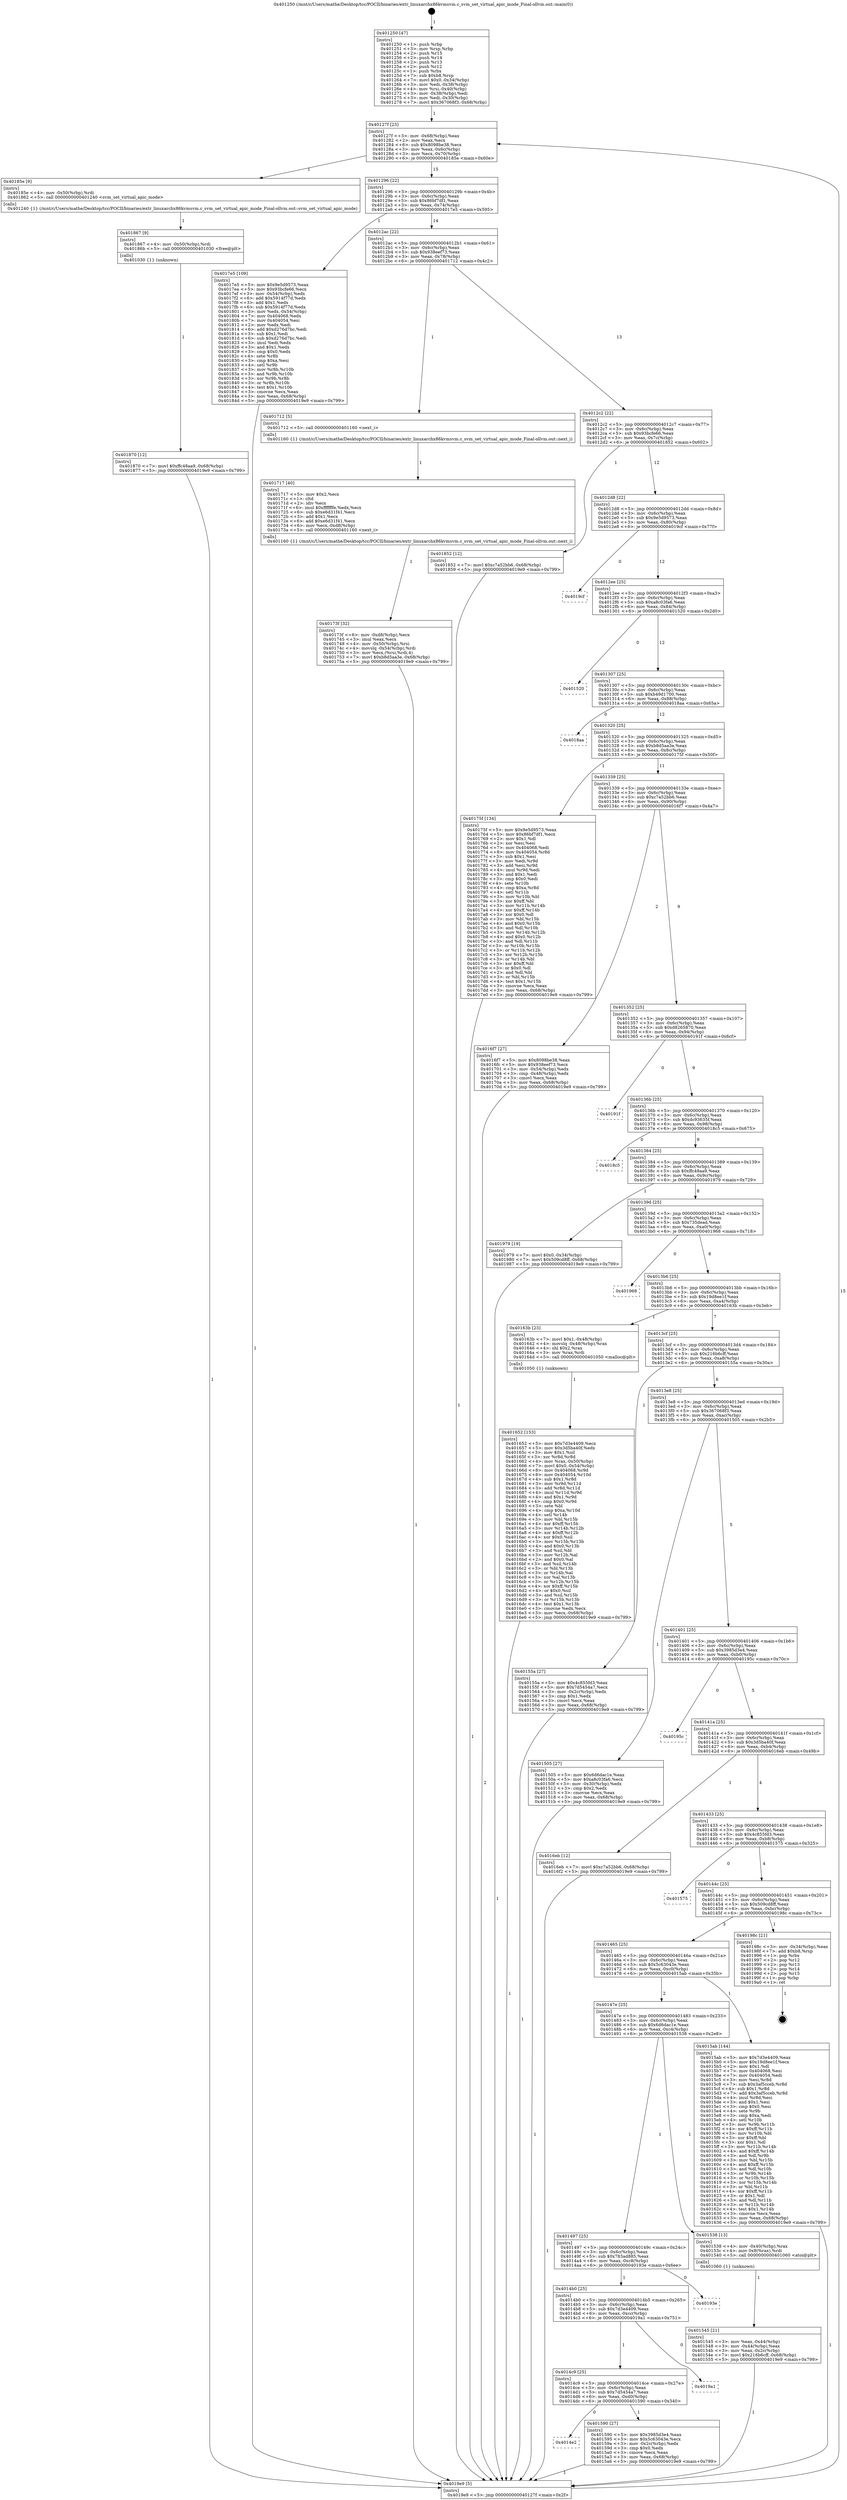 digraph "0x401250" {
  label = "0x401250 (/mnt/c/Users/mathe/Desktop/tcc/POCII/binaries/extr_linuxarchx86kvmsvm.c_svm_set_virtual_apic_mode_Final-ollvm.out::main(0))"
  labelloc = "t"
  node[shape=record]

  Entry [label="",width=0.3,height=0.3,shape=circle,fillcolor=black,style=filled]
  "0x40127f" [label="{
     0x40127f [23]\l
     | [instrs]\l
     &nbsp;&nbsp;0x40127f \<+3\>: mov -0x68(%rbp),%eax\l
     &nbsp;&nbsp;0x401282 \<+2\>: mov %eax,%ecx\l
     &nbsp;&nbsp;0x401284 \<+6\>: sub $0x8098be38,%ecx\l
     &nbsp;&nbsp;0x40128a \<+3\>: mov %eax,-0x6c(%rbp)\l
     &nbsp;&nbsp;0x40128d \<+3\>: mov %ecx,-0x70(%rbp)\l
     &nbsp;&nbsp;0x401290 \<+6\>: je 000000000040185e \<main+0x60e\>\l
  }"]
  "0x40185e" [label="{
     0x40185e [9]\l
     | [instrs]\l
     &nbsp;&nbsp;0x40185e \<+4\>: mov -0x50(%rbp),%rdi\l
     &nbsp;&nbsp;0x401862 \<+5\>: call 0000000000401240 \<svm_set_virtual_apic_mode\>\l
     | [calls]\l
     &nbsp;&nbsp;0x401240 \{1\} (/mnt/c/Users/mathe/Desktop/tcc/POCII/binaries/extr_linuxarchx86kvmsvm.c_svm_set_virtual_apic_mode_Final-ollvm.out::svm_set_virtual_apic_mode)\l
  }"]
  "0x401296" [label="{
     0x401296 [22]\l
     | [instrs]\l
     &nbsp;&nbsp;0x401296 \<+5\>: jmp 000000000040129b \<main+0x4b\>\l
     &nbsp;&nbsp;0x40129b \<+3\>: mov -0x6c(%rbp),%eax\l
     &nbsp;&nbsp;0x40129e \<+5\>: sub $0x86bf7df1,%eax\l
     &nbsp;&nbsp;0x4012a3 \<+3\>: mov %eax,-0x74(%rbp)\l
     &nbsp;&nbsp;0x4012a6 \<+6\>: je 00000000004017e5 \<main+0x595\>\l
  }"]
  Exit [label="",width=0.3,height=0.3,shape=circle,fillcolor=black,style=filled,peripheries=2]
  "0x4017e5" [label="{
     0x4017e5 [109]\l
     | [instrs]\l
     &nbsp;&nbsp;0x4017e5 \<+5\>: mov $0x9e5d9573,%eax\l
     &nbsp;&nbsp;0x4017ea \<+5\>: mov $0x93bcfe66,%ecx\l
     &nbsp;&nbsp;0x4017ef \<+3\>: mov -0x54(%rbp),%edx\l
     &nbsp;&nbsp;0x4017f2 \<+6\>: add $0x5914f77d,%edx\l
     &nbsp;&nbsp;0x4017f8 \<+3\>: add $0x1,%edx\l
     &nbsp;&nbsp;0x4017fb \<+6\>: sub $0x5914f77d,%edx\l
     &nbsp;&nbsp;0x401801 \<+3\>: mov %edx,-0x54(%rbp)\l
     &nbsp;&nbsp;0x401804 \<+7\>: mov 0x404068,%edx\l
     &nbsp;&nbsp;0x40180b \<+7\>: mov 0x404054,%esi\l
     &nbsp;&nbsp;0x401812 \<+2\>: mov %edx,%edi\l
     &nbsp;&nbsp;0x401814 \<+6\>: add $0xd276d7bc,%edi\l
     &nbsp;&nbsp;0x40181a \<+3\>: sub $0x1,%edi\l
     &nbsp;&nbsp;0x40181d \<+6\>: sub $0xd276d7bc,%edi\l
     &nbsp;&nbsp;0x401823 \<+3\>: imul %edi,%edx\l
     &nbsp;&nbsp;0x401826 \<+3\>: and $0x1,%edx\l
     &nbsp;&nbsp;0x401829 \<+3\>: cmp $0x0,%edx\l
     &nbsp;&nbsp;0x40182c \<+4\>: sete %r8b\l
     &nbsp;&nbsp;0x401830 \<+3\>: cmp $0xa,%esi\l
     &nbsp;&nbsp;0x401833 \<+4\>: setl %r9b\l
     &nbsp;&nbsp;0x401837 \<+3\>: mov %r8b,%r10b\l
     &nbsp;&nbsp;0x40183a \<+3\>: and %r9b,%r10b\l
     &nbsp;&nbsp;0x40183d \<+3\>: xor %r9b,%r8b\l
     &nbsp;&nbsp;0x401840 \<+3\>: or %r8b,%r10b\l
     &nbsp;&nbsp;0x401843 \<+4\>: test $0x1,%r10b\l
     &nbsp;&nbsp;0x401847 \<+3\>: cmovne %ecx,%eax\l
     &nbsp;&nbsp;0x40184a \<+3\>: mov %eax,-0x68(%rbp)\l
     &nbsp;&nbsp;0x40184d \<+5\>: jmp 00000000004019e9 \<main+0x799\>\l
  }"]
  "0x4012ac" [label="{
     0x4012ac [22]\l
     | [instrs]\l
     &nbsp;&nbsp;0x4012ac \<+5\>: jmp 00000000004012b1 \<main+0x61\>\l
     &nbsp;&nbsp;0x4012b1 \<+3\>: mov -0x6c(%rbp),%eax\l
     &nbsp;&nbsp;0x4012b4 \<+5\>: sub $0x938eef73,%eax\l
     &nbsp;&nbsp;0x4012b9 \<+3\>: mov %eax,-0x78(%rbp)\l
     &nbsp;&nbsp;0x4012bc \<+6\>: je 0000000000401712 \<main+0x4c2\>\l
  }"]
  "0x401870" [label="{
     0x401870 [12]\l
     | [instrs]\l
     &nbsp;&nbsp;0x401870 \<+7\>: movl $0xffc48aa9,-0x68(%rbp)\l
     &nbsp;&nbsp;0x401877 \<+5\>: jmp 00000000004019e9 \<main+0x799\>\l
  }"]
  "0x401712" [label="{
     0x401712 [5]\l
     | [instrs]\l
     &nbsp;&nbsp;0x401712 \<+5\>: call 0000000000401160 \<next_i\>\l
     | [calls]\l
     &nbsp;&nbsp;0x401160 \{1\} (/mnt/c/Users/mathe/Desktop/tcc/POCII/binaries/extr_linuxarchx86kvmsvm.c_svm_set_virtual_apic_mode_Final-ollvm.out::next_i)\l
  }"]
  "0x4012c2" [label="{
     0x4012c2 [22]\l
     | [instrs]\l
     &nbsp;&nbsp;0x4012c2 \<+5\>: jmp 00000000004012c7 \<main+0x77\>\l
     &nbsp;&nbsp;0x4012c7 \<+3\>: mov -0x6c(%rbp),%eax\l
     &nbsp;&nbsp;0x4012ca \<+5\>: sub $0x93bcfe66,%eax\l
     &nbsp;&nbsp;0x4012cf \<+3\>: mov %eax,-0x7c(%rbp)\l
     &nbsp;&nbsp;0x4012d2 \<+6\>: je 0000000000401852 \<main+0x602\>\l
  }"]
  "0x401867" [label="{
     0x401867 [9]\l
     | [instrs]\l
     &nbsp;&nbsp;0x401867 \<+4\>: mov -0x50(%rbp),%rdi\l
     &nbsp;&nbsp;0x40186b \<+5\>: call 0000000000401030 \<free@plt\>\l
     | [calls]\l
     &nbsp;&nbsp;0x401030 \{1\} (unknown)\l
  }"]
  "0x401852" [label="{
     0x401852 [12]\l
     | [instrs]\l
     &nbsp;&nbsp;0x401852 \<+7\>: movl $0xc7a52bb6,-0x68(%rbp)\l
     &nbsp;&nbsp;0x401859 \<+5\>: jmp 00000000004019e9 \<main+0x799\>\l
  }"]
  "0x4012d8" [label="{
     0x4012d8 [22]\l
     | [instrs]\l
     &nbsp;&nbsp;0x4012d8 \<+5\>: jmp 00000000004012dd \<main+0x8d\>\l
     &nbsp;&nbsp;0x4012dd \<+3\>: mov -0x6c(%rbp),%eax\l
     &nbsp;&nbsp;0x4012e0 \<+5\>: sub $0x9e5d9573,%eax\l
     &nbsp;&nbsp;0x4012e5 \<+3\>: mov %eax,-0x80(%rbp)\l
     &nbsp;&nbsp;0x4012e8 \<+6\>: je 00000000004019cf \<main+0x77f\>\l
  }"]
  "0x40173f" [label="{
     0x40173f [32]\l
     | [instrs]\l
     &nbsp;&nbsp;0x40173f \<+6\>: mov -0xd8(%rbp),%ecx\l
     &nbsp;&nbsp;0x401745 \<+3\>: imul %eax,%ecx\l
     &nbsp;&nbsp;0x401748 \<+4\>: mov -0x50(%rbp),%rsi\l
     &nbsp;&nbsp;0x40174c \<+4\>: movslq -0x54(%rbp),%rdi\l
     &nbsp;&nbsp;0x401750 \<+3\>: mov %ecx,(%rsi,%rdi,4)\l
     &nbsp;&nbsp;0x401753 \<+7\>: movl $0xb8d5aa3e,-0x68(%rbp)\l
     &nbsp;&nbsp;0x40175a \<+5\>: jmp 00000000004019e9 \<main+0x799\>\l
  }"]
  "0x4019cf" [label="{
     0x4019cf\l
  }", style=dashed]
  "0x4012ee" [label="{
     0x4012ee [25]\l
     | [instrs]\l
     &nbsp;&nbsp;0x4012ee \<+5\>: jmp 00000000004012f3 \<main+0xa3\>\l
     &nbsp;&nbsp;0x4012f3 \<+3\>: mov -0x6c(%rbp),%eax\l
     &nbsp;&nbsp;0x4012f6 \<+5\>: sub $0xa8c03fa6,%eax\l
     &nbsp;&nbsp;0x4012fb \<+6\>: mov %eax,-0x84(%rbp)\l
     &nbsp;&nbsp;0x401301 \<+6\>: je 0000000000401520 \<main+0x2d0\>\l
  }"]
  "0x401717" [label="{
     0x401717 [40]\l
     | [instrs]\l
     &nbsp;&nbsp;0x401717 \<+5\>: mov $0x2,%ecx\l
     &nbsp;&nbsp;0x40171c \<+1\>: cltd\l
     &nbsp;&nbsp;0x40171d \<+2\>: idiv %ecx\l
     &nbsp;&nbsp;0x40171f \<+6\>: imul $0xfffffffe,%edx,%ecx\l
     &nbsp;&nbsp;0x401725 \<+6\>: sub $0xe6d31f41,%ecx\l
     &nbsp;&nbsp;0x40172b \<+3\>: add $0x1,%ecx\l
     &nbsp;&nbsp;0x40172e \<+6\>: add $0xe6d31f41,%ecx\l
     &nbsp;&nbsp;0x401734 \<+6\>: mov %ecx,-0xd8(%rbp)\l
     &nbsp;&nbsp;0x40173a \<+5\>: call 0000000000401160 \<next_i\>\l
     | [calls]\l
     &nbsp;&nbsp;0x401160 \{1\} (/mnt/c/Users/mathe/Desktop/tcc/POCII/binaries/extr_linuxarchx86kvmsvm.c_svm_set_virtual_apic_mode_Final-ollvm.out::next_i)\l
  }"]
  "0x401520" [label="{
     0x401520\l
  }", style=dashed]
  "0x401307" [label="{
     0x401307 [25]\l
     | [instrs]\l
     &nbsp;&nbsp;0x401307 \<+5\>: jmp 000000000040130c \<main+0xbc\>\l
     &nbsp;&nbsp;0x40130c \<+3\>: mov -0x6c(%rbp),%eax\l
     &nbsp;&nbsp;0x40130f \<+5\>: sub $0xb49d1700,%eax\l
     &nbsp;&nbsp;0x401314 \<+6\>: mov %eax,-0x88(%rbp)\l
     &nbsp;&nbsp;0x40131a \<+6\>: je 00000000004018aa \<main+0x65a\>\l
  }"]
  "0x401652" [label="{
     0x401652 [153]\l
     | [instrs]\l
     &nbsp;&nbsp;0x401652 \<+5\>: mov $0x7d3e4409,%ecx\l
     &nbsp;&nbsp;0x401657 \<+5\>: mov $0x3d5ba40f,%edx\l
     &nbsp;&nbsp;0x40165c \<+3\>: mov $0x1,%sil\l
     &nbsp;&nbsp;0x40165f \<+3\>: xor %r8d,%r8d\l
     &nbsp;&nbsp;0x401662 \<+4\>: mov %rax,-0x50(%rbp)\l
     &nbsp;&nbsp;0x401666 \<+7\>: movl $0x0,-0x54(%rbp)\l
     &nbsp;&nbsp;0x40166d \<+8\>: mov 0x404068,%r9d\l
     &nbsp;&nbsp;0x401675 \<+8\>: mov 0x404054,%r10d\l
     &nbsp;&nbsp;0x40167d \<+4\>: sub $0x1,%r8d\l
     &nbsp;&nbsp;0x401681 \<+3\>: mov %r9d,%r11d\l
     &nbsp;&nbsp;0x401684 \<+3\>: add %r8d,%r11d\l
     &nbsp;&nbsp;0x401687 \<+4\>: imul %r11d,%r9d\l
     &nbsp;&nbsp;0x40168b \<+4\>: and $0x1,%r9d\l
     &nbsp;&nbsp;0x40168f \<+4\>: cmp $0x0,%r9d\l
     &nbsp;&nbsp;0x401693 \<+3\>: sete %bl\l
     &nbsp;&nbsp;0x401696 \<+4\>: cmp $0xa,%r10d\l
     &nbsp;&nbsp;0x40169a \<+4\>: setl %r14b\l
     &nbsp;&nbsp;0x40169e \<+3\>: mov %bl,%r15b\l
     &nbsp;&nbsp;0x4016a1 \<+4\>: xor $0xff,%r15b\l
     &nbsp;&nbsp;0x4016a5 \<+3\>: mov %r14b,%r12b\l
     &nbsp;&nbsp;0x4016a8 \<+4\>: xor $0xff,%r12b\l
     &nbsp;&nbsp;0x4016ac \<+4\>: xor $0x0,%sil\l
     &nbsp;&nbsp;0x4016b0 \<+3\>: mov %r15b,%r13b\l
     &nbsp;&nbsp;0x4016b3 \<+4\>: and $0x0,%r13b\l
     &nbsp;&nbsp;0x4016b7 \<+3\>: and %sil,%bl\l
     &nbsp;&nbsp;0x4016ba \<+3\>: mov %r12b,%al\l
     &nbsp;&nbsp;0x4016bd \<+2\>: and $0x0,%al\l
     &nbsp;&nbsp;0x4016bf \<+3\>: and %sil,%r14b\l
     &nbsp;&nbsp;0x4016c2 \<+3\>: or %bl,%r13b\l
     &nbsp;&nbsp;0x4016c5 \<+3\>: or %r14b,%al\l
     &nbsp;&nbsp;0x4016c8 \<+3\>: xor %al,%r13b\l
     &nbsp;&nbsp;0x4016cb \<+3\>: or %r12b,%r15b\l
     &nbsp;&nbsp;0x4016ce \<+4\>: xor $0xff,%r15b\l
     &nbsp;&nbsp;0x4016d2 \<+4\>: or $0x0,%sil\l
     &nbsp;&nbsp;0x4016d6 \<+3\>: and %sil,%r15b\l
     &nbsp;&nbsp;0x4016d9 \<+3\>: or %r15b,%r13b\l
     &nbsp;&nbsp;0x4016dc \<+4\>: test $0x1,%r13b\l
     &nbsp;&nbsp;0x4016e0 \<+3\>: cmovne %edx,%ecx\l
     &nbsp;&nbsp;0x4016e3 \<+3\>: mov %ecx,-0x68(%rbp)\l
     &nbsp;&nbsp;0x4016e6 \<+5\>: jmp 00000000004019e9 \<main+0x799\>\l
  }"]
  "0x4018aa" [label="{
     0x4018aa\l
  }", style=dashed]
  "0x401320" [label="{
     0x401320 [25]\l
     | [instrs]\l
     &nbsp;&nbsp;0x401320 \<+5\>: jmp 0000000000401325 \<main+0xd5\>\l
     &nbsp;&nbsp;0x401325 \<+3\>: mov -0x6c(%rbp),%eax\l
     &nbsp;&nbsp;0x401328 \<+5\>: sub $0xb8d5aa3e,%eax\l
     &nbsp;&nbsp;0x40132d \<+6\>: mov %eax,-0x8c(%rbp)\l
     &nbsp;&nbsp;0x401333 \<+6\>: je 000000000040175f \<main+0x50f\>\l
  }"]
  "0x4014e2" [label="{
     0x4014e2\l
  }", style=dashed]
  "0x40175f" [label="{
     0x40175f [134]\l
     | [instrs]\l
     &nbsp;&nbsp;0x40175f \<+5\>: mov $0x9e5d9573,%eax\l
     &nbsp;&nbsp;0x401764 \<+5\>: mov $0x86bf7df1,%ecx\l
     &nbsp;&nbsp;0x401769 \<+2\>: mov $0x1,%dl\l
     &nbsp;&nbsp;0x40176b \<+2\>: xor %esi,%esi\l
     &nbsp;&nbsp;0x40176d \<+7\>: mov 0x404068,%edi\l
     &nbsp;&nbsp;0x401774 \<+8\>: mov 0x404054,%r8d\l
     &nbsp;&nbsp;0x40177c \<+3\>: sub $0x1,%esi\l
     &nbsp;&nbsp;0x40177f \<+3\>: mov %edi,%r9d\l
     &nbsp;&nbsp;0x401782 \<+3\>: add %esi,%r9d\l
     &nbsp;&nbsp;0x401785 \<+4\>: imul %r9d,%edi\l
     &nbsp;&nbsp;0x401789 \<+3\>: and $0x1,%edi\l
     &nbsp;&nbsp;0x40178c \<+3\>: cmp $0x0,%edi\l
     &nbsp;&nbsp;0x40178f \<+4\>: sete %r10b\l
     &nbsp;&nbsp;0x401793 \<+4\>: cmp $0xa,%r8d\l
     &nbsp;&nbsp;0x401797 \<+4\>: setl %r11b\l
     &nbsp;&nbsp;0x40179b \<+3\>: mov %r10b,%bl\l
     &nbsp;&nbsp;0x40179e \<+3\>: xor $0xff,%bl\l
     &nbsp;&nbsp;0x4017a1 \<+3\>: mov %r11b,%r14b\l
     &nbsp;&nbsp;0x4017a4 \<+4\>: xor $0xff,%r14b\l
     &nbsp;&nbsp;0x4017a8 \<+3\>: xor $0x0,%dl\l
     &nbsp;&nbsp;0x4017ab \<+3\>: mov %bl,%r15b\l
     &nbsp;&nbsp;0x4017ae \<+4\>: and $0x0,%r15b\l
     &nbsp;&nbsp;0x4017b2 \<+3\>: and %dl,%r10b\l
     &nbsp;&nbsp;0x4017b5 \<+3\>: mov %r14b,%r12b\l
     &nbsp;&nbsp;0x4017b8 \<+4\>: and $0x0,%r12b\l
     &nbsp;&nbsp;0x4017bc \<+3\>: and %dl,%r11b\l
     &nbsp;&nbsp;0x4017bf \<+3\>: or %r10b,%r15b\l
     &nbsp;&nbsp;0x4017c2 \<+3\>: or %r11b,%r12b\l
     &nbsp;&nbsp;0x4017c5 \<+3\>: xor %r12b,%r15b\l
     &nbsp;&nbsp;0x4017c8 \<+3\>: or %r14b,%bl\l
     &nbsp;&nbsp;0x4017cb \<+3\>: xor $0xff,%bl\l
     &nbsp;&nbsp;0x4017ce \<+3\>: or $0x0,%dl\l
     &nbsp;&nbsp;0x4017d1 \<+2\>: and %dl,%bl\l
     &nbsp;&nbsp;0x4017d3 \<+3\>: or %bl,%r15b\l
     &nbsp;&nbsp;0x4017d6 \<+4\>: test $0x1,%r15b\l
     &nbsp;&nbsp;0x4017da \<+3\>: cmovne %ecx,%eax\l
     &nbsp;&nbsp;0x4017dd \<+3\>: mov %eax,-0x68(%rbp)\l
     &nbsp;&nbsp;0x4017e0 \<+5\>: jmp 00000000004019e9 \<main+0x799\>\l
  }"]
  "0x401339" [label="{
     0x401339 [25]\l
     | [instrs]\l
     &nbsp;&nbsp;0x401339 \<+5\>: jmp 000000000040133e \<main+0xee\>\l
     &nbsp;&nbsp;0x40133e \<+3\>: mov -0x6c(%rbp),%eax\l
     &nbsp;&nbsp;0x401341 \<+5\>: sub $0xc7a52bb6,%eax\l
     &nbsp;&nbsp;0x401346 \<+6\>: mov %eax,-0x90(%rbp)\l
     &nbsp;&nbsp;0x40134c \<+6\>: je 00000000004016f7 \<main+0x4a7\>\l
  }"]
  "0x401590" [label="{
     0x401590 [27]\l
     | [instrs]\l
     &nbsp;&nbsp;0x401590 \<+5\>: mov $0x3985d3e4,%eax\l
     &nbsp;&nbsp;0x401595 \<+5\>: mov $0x5c63043e,%ecx\l
     &nbsp;&nbsp;0x40159a \<+3\>: mov -0x2c(%rbp),%edx\l
     &nbsp;&nbsp;0x40159d \<+3\>: cmp $0x0,%edx\l
     &nbsp;&nbsp;0x4015a0 \<+3\>: cmove %ecx,%eax\l
     &nbsp;&nbsp;0x4015a3 \<+3\>: mov %eax,-0x68(%rbp)\l
     &nbsp;&nbsp;0x4015a6 \<+5\>: jmp 00000000004019e9 \<main+0x799\>\l
  }"]
  "0x4016f7" [label="{
     0x4016f7 [27]\l
     | [instrs]\l
     &nbsp;&nbsp;0x4016f7 \<+5\>: mov $0x8098be38,%eax\l
     &nbsp;&nbsp;0x4016fc \<+5\>: mov $0x938eef73,%ecx\l
     &nbsp;&nbsp;0x401701 \<+3\>: mov -0x54(%rbp),%edx\l
     &nbsp;&nbsp;0x401704 \<+3\>: cmp -0x48(%rbp),%edx\l
     &nbsp;&nbsp;0x401707 \<+3\>: cmovl %ecx,%eax\l
     &nbsp;&nbsp;0x40170a \<+3\>: mov %eax,-0x68(%rbp)\l
     &nbsp;&nbsp;0x40170d \<+5\>: jmp 00000000004019e9 \<main+0x799\>\l
  }"]
  "0x401352" [label="{
     0x401352 [25]\l
     | [instrs]\l
     &nbsp;&nbsp;0x401352 \<+5\>: jmp 0000000000401357 \<main+0x107\>\l
     &nbsp;&nbsp;0x401357 \<+3\>: mov -0x6c(%rbp),%eax\l
     &nbsp;&nbsp;0x40135a \<+5\>: sub $0xd8265870,%eax\l
     &nbsp;&nbsp;0x40135f \<+6\>: mov %eax,-0x94(%rbp)\l
     &nbsp;&nbsp;0x401365 \<+6\>: je 000000000040191f \<main+0x6cf\>\l
  }"]
  "0x4014c9" [label="{
     0x4014c9 [25]\l
     | [instrs]\l
     &nbsp;&nbsp;0x4014c9 \<+5\>: jmp 00000000004014ce \<main+0x27e\>\l
     &nbsp;&nbsp;0x4014ce \<+3\>: mov -0x6c(%rbp),%eax\l
     &nbsp;&nbsp;0x4014d1 \<+5\>: sub $0x7d5454a7,%eax\l
     &nbsp;&nbsp;0x4014d6 \<+6\>: mov %eax,-0xd0(%rbp)\l
     &nbsp;&nbsp;0x4014dc \<+6\>: je 0000000000401590 \<main+0x340\>\l
  }"]
  "0x40191f" [label="{
     0x40191f\l
  }", style=dashed]
  "0x40136b" [label="{
     0x40136b [25]\l
     | [instrs]\l
     &nbsp;&nbsp;0x40136b \<+5\>: jmp 0000000000401370 \<main+0x120\>\l
     &nbsp;&nbsp;0x401370 \<+3\>: mov -0x6c(%rbp),%eax\l
     &nbsp;&nbsp;0x401373 \<+5\>: sub $0xdc93635f,%eax\l
     &nbsp;&nbsp;0x401378 \<+6\>: mov %eax,-0x98(%rbp)\l
     &nbsp;&nbsp;0x40137e \<+6\>: je 00000000004018c5 \<main+0x675\>\l
  }"]
  "0x4019a1" [label="{
     0x4019a1\l
  }", style=dashed]
  "0x4018c5" [label="{
     0x4018c5\l
  }", style=dashed]
  "0x401384" [label="{
     0x401384 [25]\l
     | [instrs]\l
     &nbsp;&nbsp;0x401384 \<+5\>: jmp 0000000000401389 \<main+0x139\>\l
     &nbsp;&nbsp;0x401389 \<+3\>: mov -0x6c(%rbp),%eax\l
     &nbsp;&nbsp;0x40138c \<+5\>: sub $0xffc48aa9,%eax\l
     &nbsp;&nbsp;0x401391 \<+6\>: mov %eax,-0x9c(%rbp)\l
     &nbsp;&nbsp;0x401397 \<+6\>: je 0000000000401979 \<main+0x729\>\l
  }"]
  "0x4014b0" [label="{
     0x4014b0 [25]\l
     | [instrs]\l
     &nbsp;&nbsp;0x4014b0 \<+5\>: jmp 00000000004014b5 \<main+0x265\>\l
     &nbsp;&nbsp;0x4014b5 \<+3\>: mov -0x6c(%rbp),%eax\l
     &nbsp;&nbsp;0x4014b8 \<+5\>: sub $0x7d3e4409,%eax\l
     &nbsp;&nbsp;0x4014bd \<+6\>: mov %eax,-0xcc(%rbp)\l
     &nbsp;&nbsp;0x4014c3 \<+6\>: je 00000000004019a1 \<main+0x751\>\l
  }"]
  "0x401979" [label="{
     0x401979 [19]\l
     | [instrs]\l
     &nbsp;&nbsp;0x401979 \<+7\>: movl $0x0,-0x34(%rbp)\l
     &nbsp;&nbsp;0x401980 \<+7\>: movl $0x509cd8ff,-0x68(%rbp)\l
     &nbsp;&nbsp;0x401987 \<+5\>: jmp 00000000004019e9 \<main+0x799\>\l
  }"]
  "0x40139d" [label="{
     0x40139d [25]\l
     | [instrs]\l
     &nbsp;&nbsp;0x40139d \<+5\>: jmp 00000000004013a2 \<main+0x152\>\l
     &nbsp;&nbsp;0x4013a2 \<+3\>: mov -0x6c(%rbp),%eax\l
     &nbsp;&nbsp;0x4013a5 \<+5\>: sub $0x735dead,%eax\l
     &nbsp;&nbsp;0x4013aa \<+6\>: mov %eax,-0xa0(%rbp)\l
     &nbsp;&nbsp;0x4013b0 \<+6\>: je 0000000000401968 \<main+0x718\>\l
  }"]
  "0x40193e" [label="{
     0x40193e\l
  }", style=dashed]
  "0x401968" [label="{
     0x401968\l
  }", style=dashed]
  "0x4013b6" [label="{
     0x4013b6 [25]\l
     | [instrs]\l
     &nbsp;&nbsp;0x4013b6 \<+5\>: jmp 00000000004013bb \<main+0x16b\>\l
     &nbsp;&nbsp;0x4013bb \<+3\>: mov -0x6c(%rbp),%eax\l
     &nbsp;&nbsp;0x4013be \<+5\>: sub $0x19d8ee1f,%eax\l
     &nbsp;&nbsp;0x4013c3 \<+6\>: mov %eax,-0xa4(%rbp)\l
     &nbsp;&nbsp;0x4013c9 \<+6\>: je 000000000040163b \<main+0x3eb\>\l
  }"]
  "0x401545" [label="{
     0x401545 [21]\l
     | [instrs]\l
     &nbsp;&nbsp;0x401545 \<+3\>: mov %eax,-0x44(%rbp)\l
     &nbsp;&nbsp;0x401548 \<+3\>: mov -0x44(%rbp),%eax\l
     &nbsp;&nbsp;0x40154b \<+3\>: mov %eax,-0x2c(%rbp)\l
     &nbsp;&nbsp;0x40154e \<+7\>: movl $0x216b6cff,-0x68(%rbp)\l
     &nbsp;&nbsp;0x401555 \<+5\>: jmp 00000000004019e9 \<main+0x799\>\l
  }"]
  "0x40163b" [label="{
     0x40163b [23]\l
     | [instrs]\l
     &nbsp;&nbsp;0x40163b \<+7\>: movl $0x1,-0x48(%rbp)\l
     &nbsp;&nbsp;0x401642 \<+4\>: movslq -0x48(%rbp),%rax\l
     &nbsp;&nbsp;0x401646 \<+4\>: shl $0x2,%rax\l
     &nbsp;&nbsp;0x40164a \<+3\>: mov %rax,%rdi\l
     &nbsp;&nbsp;0x40164d \<+5\>: call 0000000000401050 \<malloc@plt\>\l
     | [calls]\l
     &nbsp;&nbsp;0x401050 \{1\} (unknown)\l
  }"]
  "0x4013cf" [label="{
     0x4013cf [25]\l
     | [instrs]\l
     &nbsp;&nbsp;0x4013cf \<+5\>: jmp 00000000004013d4 \<main+0x184\>\l
     &nbsp;&nbsp;0x4013d4 \<+3\>: mov -0x6c(%rbp),%eax\l
     &nbsp;&nbsp;0x4013d7 \<+5\>: sub $0x216b6cff,%eax\l
     &nbsp;&nbsp;0x4013dc \<+6\>: mov %eax,-0xa8(%rbp)\l
     &nbsp;&nbsp;0x4013e2 \<+6\>: je 000000000040155a \<main+0x30a\>\l
  }"]
  "0x401497" [label="{
     0x401497 [25]\l
     | [instrs]\l
     &nbsp;&nbsp;0x401497 \<+5\>: jmp 000000000040149c \<main+0x24c\>\l
     &nbsp;&nbsp;0x40149c \<+3\>: mov -0x6c(%rbp),%eax\l
     &nbsp;&nbsp;0x40149f \<+5\>: sub $0x783ad885,%eax\l
     &nbsp;&nbsp;0x4014a4 \<+6\>: mov %eax,-0xc8(%rbp)\l
     &nbsp;&nbsp;0x4014aa \<+6\>: je 000000000040193e \<main+0x6ee\>\l
  }"]
  "0x40155a" [label="{
     0x40155a [27]\l
     | [instrs]\l
     &nbsp;&nbsp;0x40155a \<+5\>: mov $0x4c855fd3,%eax\l
     &nbsp;&nbsp;0x40155f \<+5\>: mov $0x7d5454a7,%ecx\l
     &nbsp;&nbsp;0x401564 \<+3\>: mov -0x2c(%rbp),%edx\l
     &nbsp;&nbsp;0x401567 \<+3\>: cmp $0x1,%edx\l
     &nbsp;&nbsp;0x40156a \<+3\>: cmovl %ecx,%eax\l
     &nbsp;&nbsp;0x40156d \<+3\>: mov %eax,-0x68(%rbp)\l
     &nbsp;&nbsp;0x401570 \<+5\>: jmp 00000000004019e9 \<main+0x799\>\l
  }"]
  "0x4013e8" [label="{
     0x4013e8 [25]\l
     | [instrs]\l
     &nbsp;&nbsp;0x4013e8 \<+5\>: jmp 00000000004013ed \<main+0x19d\>\l
     &nbsp;&nbsp;0x4013ed \<+3\>: mov -0x6c(%rbp),%eax\l
     &nbsp;&nbsp;0x4013f0 \<+5\>: sub $0x367068f3,%eax\l
     &nbsp;&nbsp;0x4013f5 \<+6\>: mov %eax,-0xac(%rbp)\l
     &nbsp;&nbsp;0x4013fb \<+6\>: je 0000000000401505 \<main+0x2b5\>\l
  }"]
  "0x401538" [label="{
     0x401538 [13]\l
     | [instrs]\l
     &nbsp;&nbsp;0x401538 \<+4\>: mov -0x40(%rbp),%rax\l
     &nbsp;&nbsp;0x40153c \<+4\>: mov 0x8(%rax),%rdi\l
     &nbsp;&nbsp;0x401540 \<+5\>: call 0000000000401060 \<atoi@plt\>\l
     | [calls]\l
     &nbsp;&nbsp;0x401060 \{1\} (unknown)\l
  }"]
  "0x401505" [label="{
     0x401505 [27]\l
     | [instrs]\l
     &nbsp;&nbsp;0x401505 \<+5\>: mov $0x6d6dac1e,%eax\l
     &nbsp;&nbsp;0x40150a \<+5\>: mov $0xa8c03fa6,%ecx\l
     &nbsp;&nbsp;0x40150f \<+3\>: mov -0x30(%rbp),%edx\l
     &nbsp;&nbsp;0x401512 \<+3\>: cmp $0x2,%edx\l
     &nbsp;&nbsp;0x401515 \<+3\>: cmovne %ecx,%eax\l
     &nbsp;&nbsp;0x401518 \<+3\>: mov %eax,-0x68(%rbp)\l
     &nbsp;&nbsp;0x40151b \<+5\>: jmp 00000000004019e9 \<main+0x799\>\l
  }"]
  "0x401401" [label="{
     0x401401 [25]\l
     | [instrs]\l
     &nbsp;&nbsp;0x401401 \<+5\>: jmp 0000000000401406 \<main+0x1b6\>\l
     &nbsp;&nbsp;0x401406 \<+3\>: mov -0x6c(%rbp),%eax\l
     &nbsp;&nbsp;0x401409 \<+5\>: sub $0x3985d3e4,%eax\l
     &nbsp;&nbsp;0x40140e \<+6\>: mov %eax,-0xb0(%rbp)\l
     &nbsp;&nbsp;0x401414 \<+6\>: je 000000000040195c \<main+0x70c\>\l
  }"]
  "0x4019e9" [label="{
     0x4019e9 [5]\l
     | [instrs]\l
     &nbsp;&nbsp;0x4019e9 \<+5\>: jmp 000000000040127f \<main+0x2f\>\l
  }"]
  "0x401250" [label="{
     0x401250 [47]\l
     | [instrs]\l
     &nbsp;&nbsp;0x401250 \<+1\>: push %rbp\l
     &nbsp;&nbsp;0x401251 \<+3\>: mov %rsp,%rbp\l
     &nbsp;&nbsp;0x401254 \<+2\>: push %r15\l
     &nbsp;&nbsp;0x401256 \<+2\>: push %r14\l
     &nbsp;&nbsp;0x401258 \<+2\>: push %r13\l
     &nbsp;&nbsp;0x40125a \<+2\>: push %r12\l
     &nbsp;&nbsp;0x40125c \<+1\>: push %rbx\l
     &nbsp;&nbsp;0x40125d \<+7\>: sub $0xb8,%rsp\l
     &nbsp;&nbsp;0x401264 \<+7\>: movl $0x0,-0x34(%rbp)\l
     &nbsp;&nbsp;0x40126b \<+3\>: mov %edi,-0x38(%rbp)\l
     &nbsp;&nbsp;0x40126e \<+4\>: mov %rsi,-0x40(%rbp)\l
     &nbsp;&nbsp;0x401272 \<+3\>: mov -0x38(%rbp),%edi\l
     &nbsp;&nbsp;0x401275 \<+3\>: mov %edi,-0x30(%rbp)\l
     &nbsp;&nbsp;0x401278 \<+7\>: movl $0x367068f3,-0x68(%rbp)\l
  }"]
  "0x40147e" [label="{
     0x40147e [25]\l
     | [instrs]\l
     &nbsp;&nbsp;0x40147e \<+5\>: jmp 0000000000401483 \<main+0x233\>\l
     &nbsp;&nbsp;0x401483 \<+3\>: mov -0x6c(%rbp),%eax\l
     &nbsp;&nbsp;0x401486 \<+5\>: sub $0x6d6dac1e,%eax\l
     &nbsp;&nbsp;0x40148b \<+6\>: mov %eax,-0xc4(%rbp)\l
     &nbsp;&nbsp;0x401491 \<+6\>: je 0000000000401538 \<main+0x2e8\>\l
  }"]
  "0x40195c" [label="{
     0x40195c\l
  }", style=dashed]
  "0x40141a" [label="{
     0x40141a [25]\l
     | [instrs]\l
     &nbsp;&nbsp;0x40141a \<+5\>: jmp 000000000040141f \<main+0x1cf\>\l
     &nbsp;&nbsp;0x40141f \<+3\>: mov -0x6c(%rbp),%eax\l
     &nbsp;&nbsp;0x401422 \<+5\>: sub $0x3d5ba40f,%eax\l
     &nbsp;&nbsp;0x401427 \<+6\>: mov %eax,-0xb4(%rbp)\l
     &nbsp;&nbsp;0x40142d \<+6\>: je 00000000004016eb \<main+0x49b\>\l
  }"]
  "0x4015ab" [label="{
     0x4015ab [144]\l
     | [instrs]\l
     &nbsp;&nbsp;0x4015ab \<+5\>: mov $0x7d3e4409,%eax\l
     &nbsp;&nbsp;0x4015b0 \<+5\>: mov $0x19d8ee1f,%ecx\l
     &nbsp;&nbsp;0x4015b5 \<+2\>: mov $0x1,%dl\l
     &nbsp;&nbsp;0x4015b7 \<+7\>: mov 0x404068,%esi\l
     &nbsp;&nbsp;0x4015be \<+7\>: mov 0x404054,%edi\l
     &nbsp;&nbsp;0x4015c5 \<+3\>: mov %esi,%r8d\l
     &nbsp;&nbsp;0x4015c8 \<+7\>: sub $0x3af5cceb,%r8d\l
     &nbsp;&nbsp;0x4015cf \<+4\>: sub $0x1,%r8d\l
     &nbsp;&nbsp;0x4015d3 \<+7\>: add $0x3af5cceb,%r8d\l
     &nbsp;&nbsp;0x4015da \<+4\>: imul %r8d,%esi\l
     &nbsp;&nbsp;0x4015de \<+3\>: and $0x1,%esi\l
     &nbsp;&nbsp;0x4015e1 \<+3\>: cmp $0x0,%esi\l
     &nbsp;&nbsp;0x4015e4 \<+4\>: sete %r9b\l
     &nbsp;&nbsp;0x4015e8 \<+3\>: cmp $0xa,%edi\l
     &nbsp;&nbsp;0x4015eb \<+4\>: setl %r10b\l
     &nbsp;&nbsp;0x4015ef \<+3\>: mov %r9b,%r11b\l
     &nbsp;&nbsp;0x4015f2 \<+4\>: xor $0xff,%r11b\l
     &nbsp;&nbsp;0x4015f6 \<+3\>: mov %r10b,%bl\l
     &nbsp;&nbsp;0x4015f9 \<+3\>: xor $0xff,%bl\l
     &nbsp;&nbsp;0x4015fc \<+3\>: xor $0x1,%dl\l
     &nbsp;&nbsp;0x4015ff \<+3\>: mov %r11b,%r14b\l
     &nbsp;&nbsp;0x401602 \<+4\>: and $0xff,%r14b\l
     &nbsp;&nbsp;0x401606 \<+3\>: and %dl,%r9b\l
     &nbsp;&nbsp;0x401609 \<+3\>: mov %bl,%r15b\l
     &nbsp;&nbsp;0x40160c \<+4\>: and $0xff,%r15b\l
     &nbsp;&nbsp;0x401610 \<+3\>: and %dl,%r10b\l
     &nbsp;&nbsp;0x401613 \<+3\>: or %r9b,%r14b\l
     &nbsp;&nbsp;0x401616 \<+3\>: or %r10b,%r15b\l
     &nbsp;&nbsp;0x401619 \<+3\>: xor %r15b,%r14b\l
     &nbsp;&nbsp;0x40161c \<+3\>: or %bl,%r11b\l
     &nbsp;&nbsp;0x40161f \<+4\>: xor $0xff,%r11b\l
     &nbsp;&nbsp;0x401623 \<+3\>: or $0x1,%dl\l
     &nbsp;&nbsp;0x401626 \<+3\>: and %dl,%r11b\l
     &nbsp;&nbsp;0x401629 \<+3\>: or %r11b,%r14b\l
     &nbsp;&nbsp;0x40162c \<+4\>: test $0x1,%r14b\l
     &nbsp;&nbsp;0x401630 \<+3\>: cmovne %ecx,%eax\l
     &nbsp;&nbsp;0x401633 \<+3\>: mov %eax,-0x68(%rbp)\l
     &nbsp;&nbsp;0x401636 \<+5\>: jmp 00000000004019e9 \<main+0x799\>\l
  }"]
  "0x4016eb" [label="{
     0x4016eb [12]\l
     | [instrs]\l
     &nbsp;&nbsp;0x4016eb \<+7\>: movl $0xc7a52bb6,-0x68(%rbp)\l
     &nbsp;&nbsp;0x4016f2 \<+5\>: jmp 00000000004019e9 \<main+0x799\>\l
  }"]
  "0x401433" [label="{
     0x401433 [25]\l
     | [instrs]\l
     &nbsp;&nbsp;0x401433 \<+5\>: jmp 0000000000401438 \<main+0x1e8\>\l
     &nbsp;&nbsp;0x401438 \<+3\>: mov -0x6c(%rbp),%eax\l
     &nbsp;&nbsp;0x40143b \<+5\>: sub $0x4c855fd3,%eax\l
     &nbsp;&nbsp;0x401440 \<+6\>: mov %eax,-0xb8(%rbp)\l
     &nbsp;&nbsp;0x401446 \<+6\>: je 0000000000401575 \<main+0x325\>\l
  }"]
  "0x401465" [label="{
     0x401465 [25]\l
     | [instrs]\l
     &nbsp;&nbsp;0x401465 \<+5\>: jmp 000000000040146a \<main+0x21a\>\l
     &nbsp;&nbsp;0x40146a \<+3\>: mov -0x6c(%rbp),%eax\l
     &nbsp;&nbsp;0x40146d \<+5\>: sub $0x5c63043e,%eax\l
     &nbsp;&nbsp;0x401472 \<+6\>: mov %eax,-0xc0(%rbp)\l
     &nbsp;&nbsp;0x401478 \<+6\>: je 00000000004015ab \<main+0x35b\>\l
  }"]
  "0x401575" [label="{
     0x401575\l
  }", style=dashed]
  "0x40144c" [label="{
     0x40144c [25]\l
     | [instrs]\l
     &nbsp;&nbsp;0x40144c \<+5\>: jmp 0000000000401451 \<main+0x201\>\l
     &nbsp;&nbsp;0x401451 \<+3\>: mov -0x6c(%rbp),%eax\l
     &nbsp;&nbsp;0x401454 \<+5\>: sub $0x509cd8ff,%eax\l
     &nbsp;&nbsp;0x401459 \<+6\>: mov %eax,-0xbc(%rbp)\l
     &nbsp;&nbsp;0x40145f \<+6\>: je 000000000040198c \<main+0x73c\>\l
  }"]
  "0x40198c" [label="{
     0x40198c [21]\l
     | [instrs]\l
     &nbsp;&nbsp;0x40198c \<+3\>: mov -0x34(%rbp),%eax\l
     &nbsp;&nbsp;0x40198f \<+7\>: add $0xb8,%rsp\l
     &nbsp;&nbsp;0x401996 \<+1\>: pop %rbx\l
     &nbsp;&nbsp;0x401997 \<+2\>: pop %r12\l
     &nbsp;&nbsp;0x401999 \<+2\>: pop %r13\l
     &nbsp;&nbsp;0x40199b \<+2\>: pop %r14\l
     &nbsp;&nbsp;0x40199d \<+2\>: pop %r15\l
     &nbsp;&nbsp;0x40199f \<+1\>: pop %rbp\l
     &nbsp;&nbsp;0x4019a0 \<+1\>: ret\l
  }"]
  Entry -> "0x401250" [label=" 1"]
  "0x40127f" -> "0x40185e" [label=" 1"]
  "0x40127f" -> "0x401296" [label=" 15"]
  "0x40198c" -> Exit [label=" 1"]
  "0x401296" -> "0x4017e5" [label=" 1"]
  "0x401296" -> "0x4012ac" [label=" 14"]
  "0x401979" -> "0x4019e9" [label=" 1"]
  "0x4012ac" -> "0x401712" [label=" 1"]
  "0x4012ac" -> "0x4012c2" [label=" 13"]
  "0x401870" -> "0x4019e9" [label=" 1"]
  "0x4012c2" -> "0x401852" [label=" 1"]
  "0x4012c2" -> "0x4012d8" [label=" 12"]
  "0x401867" -> "0x401870" [label=" 1"]
  "0x4012d8" -> "0x4019cf" [label=" 0"]
  "0x4012d8" -> "0x4012ee" [label=" 12"]
  "0x40185e" -> "0x401867" [label=" 1"]
  "0x4012ee" -> "0x401520" [label=" 0"]
  "0x4012ee" -> "0x401307" [label=" 12"]
  "0x401852" -> "0x4019e9" [label=" 1"]
  "0x401307" -> "0x4018aa" [label=" 0"]
  "0x401307" -> "0x401320" [label=" 12"]
  "0x4017e5" -> "0x4019e9" [label=" 1"]
  "0x401320" -> "0x40175f" [label=" 1"]
  "0x401320" -> "0x401339" [label=" 11"]
  "0x40175f" -> "0x4019e9" [label=" 1"]
  "0x401339" -> "0x4016f7" [label=" 2"]
  "0x401339" -> "0x401352" [label=" 9"]
  "0x40173f" -> "0x4019e9" [label=" 1"]
  "0x401352" -> "0x40191f" [label=" 0"]
  "0x401352" -> "0x40136b" [label=" 9"]
  "0x401712" -> "0x401717" [label=" 1"]
  "0x40136b" -> "0x4018c5" [label=" 0"]
  "0x40136b" -> "0x401384" [label=" 9"]
  "0x4016f7" -> "0x4019e9" [label=" 2"]
  "0x401384" -> "0x401979" [label=" 1"]
  "0x401384" -> "0x40139d" [label=" 8"]
  "0x401652" -> "0x4019e9" [label=" 1"]
  "0x40139d" -> "0x401968" [label=" 0"]
  "0x40139d" -> "0x4013b6" [label=" 8"]
  "0x40163b" -> "0x401652" [label=" 1"]
  "0x4013b6" -> "0x40163b" [label=" 1"]
  "0x4013b6" -> "0x4013cf" [label=" 7"]
  "0x401590" -> "0x4019e9" [label=" 1"]
  "0x4013cf" -> "0x40155a" [label=" 1"]
  "0x4013cf" -> "0x4013e8" [label=" 6"]
  "0x4014c9" -> "0x4014e2" [label=" 0"]
  "0x4013e8" -> "0x401505" [label=" 1"]
  "0x4013e8" -> "0x401401" [label=" 5"]
  "0x401505" -> "0x4019e9" [label=" 1"]
  "0x401250" -> "0x40127f" [label=" 1"]
  "0x4019e9" -> "0x40127f" [label=" 15"]
  "0x4014c9" -> "0x401590" [label=" 1"]
  "0x401401" -> "0x40195c" [label=" 0"]
  "0x401401" -> "0x40141a" [label=" 5"]
  "0x4014b0" -> "0x4014c9" [label=" 1"]
  "0x40141a" -> "0x4016eb" [label=" 1"]
  "0x40141a" -> "0x401433" [label=" 4"]
  "0x4014b0" -> "0x4019a1" [label=" 0"]
  "0x401433" -> "0x401575" [label=" 0"]
  "0x401433" -> "0x40144c" [label=" 4"]
  "0x401497" -> "0x4014b0" [label=" 1"]
  "0x40144c" -> "0x40198c" [label=" 1"]
  "0x40144c" -> "0x401465" [label=" 3"]
  "0x4016eb" -> "0x4019e9" [label=" 1"]
  "0x401465" -> "0x4015ab" [label=" 1"]
  "0x401465" -> "0x40147e" [label=" 2"]
  "0x401717" -> "0x40173f" [label=" 1"]
  "0x40147e" -> "0x401538" [label=" 1"]
  "0x40147e" -> "0x401497" [label=" 1"]
  "0x401538" -> "0x401545" [label=" 1"]
  "0x401545" -> "0x4019e9" [label=" 1"]
  "0x40155a" -> "0x4019e9" [label=" 1"]
  "0x4015ab" -> "0x4019e9" [label=" 1"]
  "0x401497" -> "0x40193e" [label=" 0"]
}
